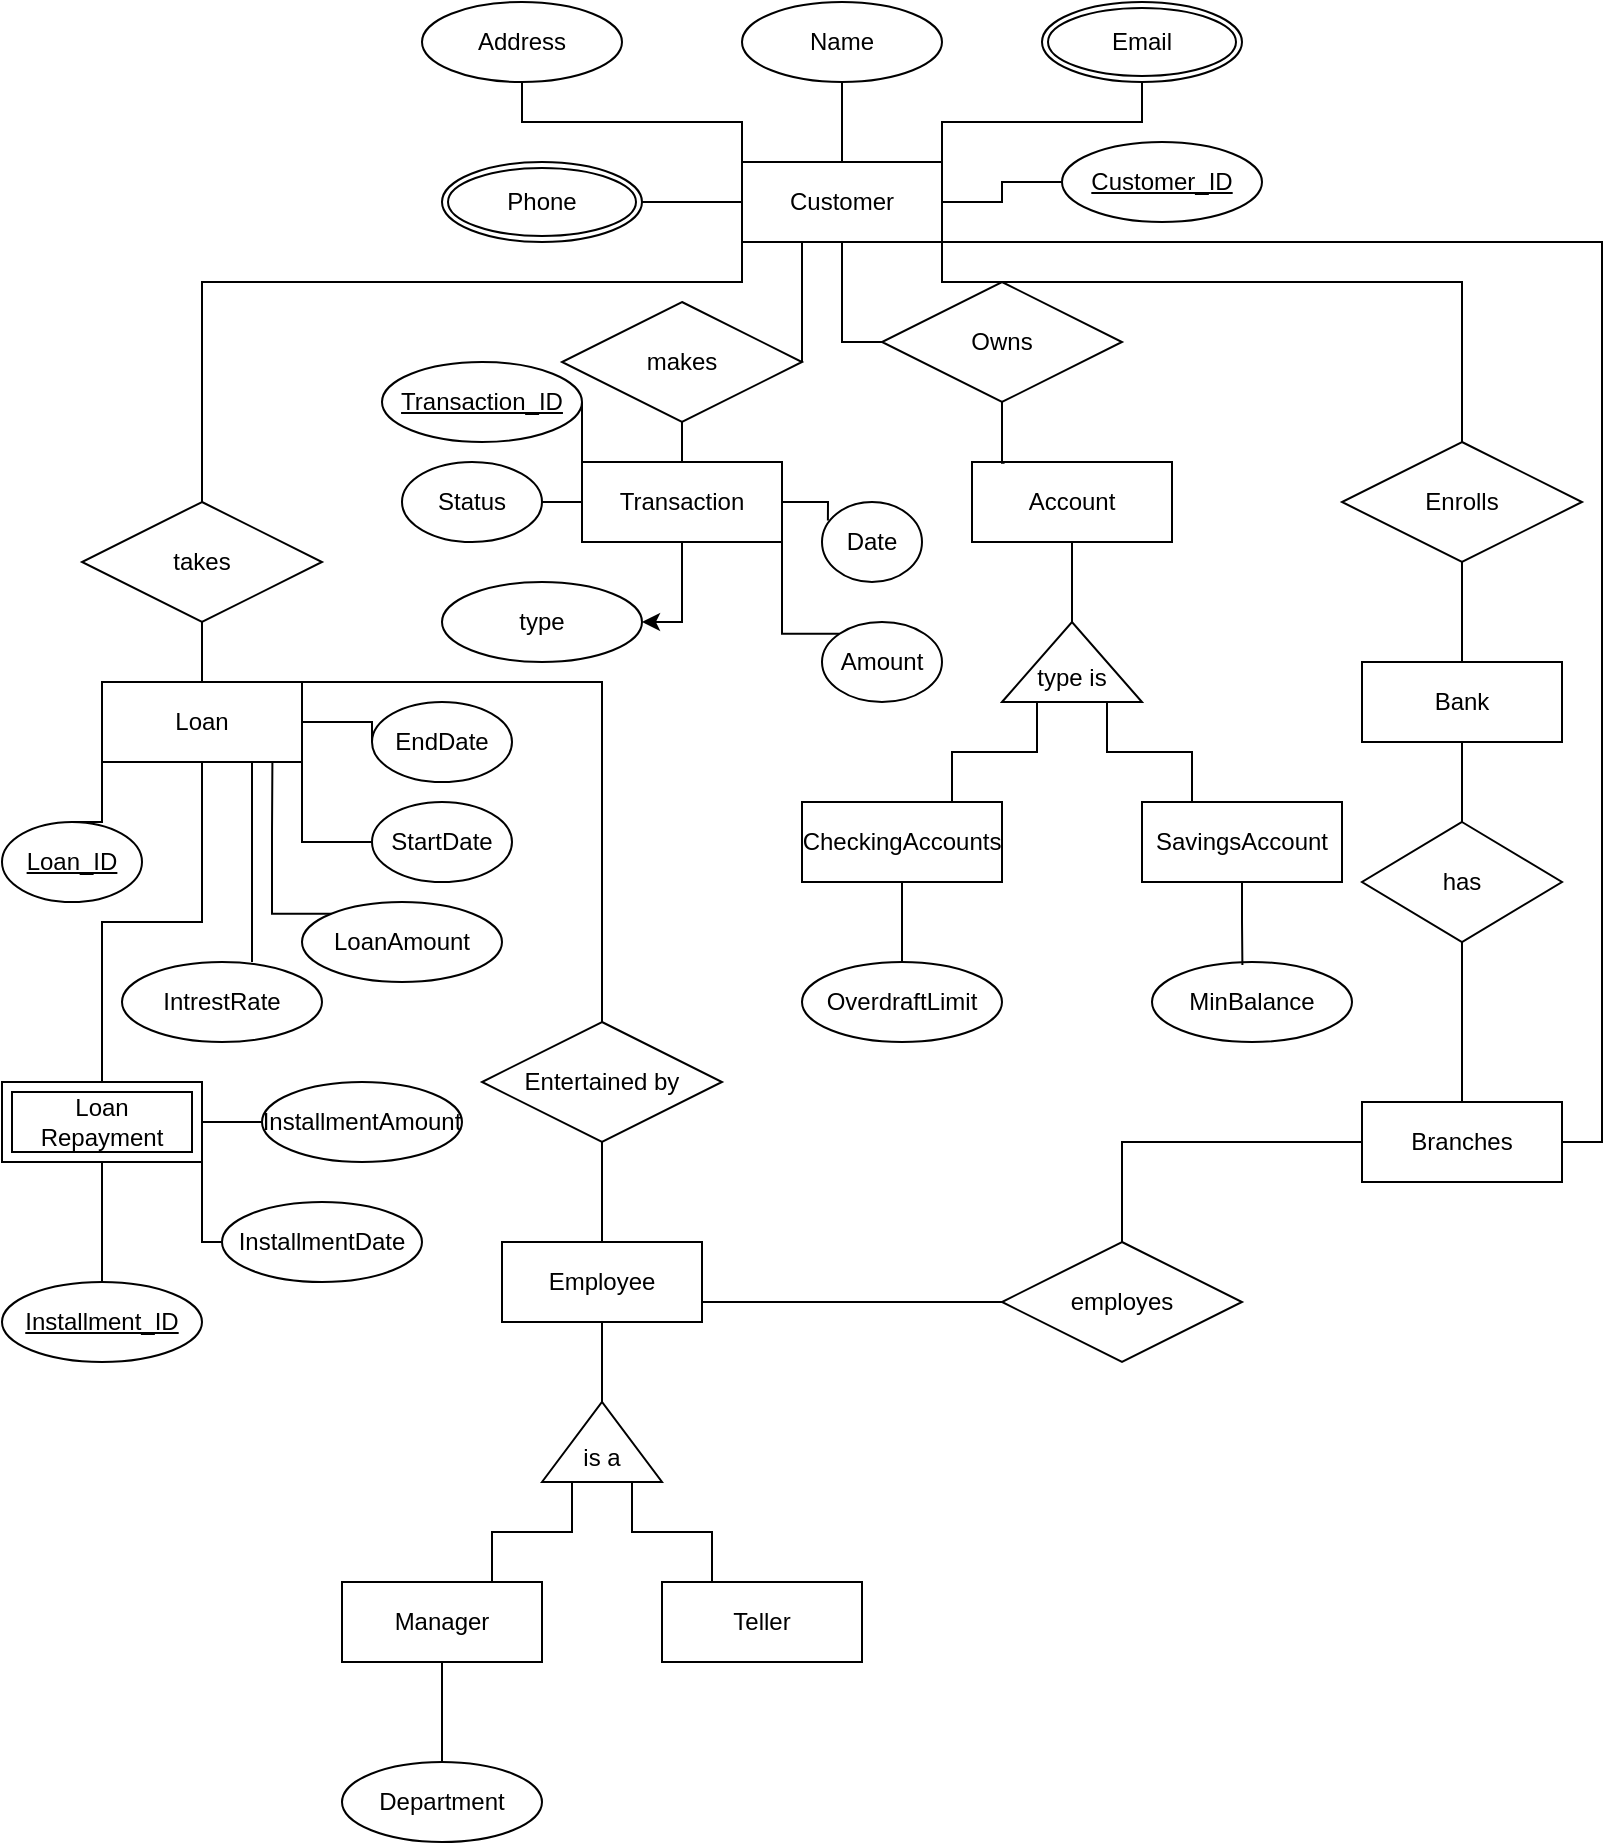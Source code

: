 <mxfile version="25.0.1">
  <diagram id="R2lEEEUBdFMjLlhIrx00" name="Page-1">
    <mxGraphModel dx="1060" dy="730" grid="1" gridSize="10" guides="1" tooltips="1" connect="1" arrows="0" fold="1" page="1" pageScale="1" pageWidth="850" pageHeight="1100" background="none" math="0" shadow="0" extFonts="Permanent Marker^https://fonts.googleapis.com/css?family=Permanent+Marker">
      <root>
        <mxCell id="0" />
        <mxCell id="1" parent="0" />
        <mxCell id="r_cgMFQIXdIlVLk1rQJB-13" style="edgeStyle=orthogonalEdgeStyle;rounded=0;orthogonalLoop=1;jettySize=auto;html=1;exitX=0.5;exitY=1;exitDx=0;exitDy=0;entryX=1;entryY=0.5;entryDx=0;entryDy=0;endArrow=none;endFill=0;" edge="1" parent="1" source="r_cgMFQIXdIlVLk1rQJB-1" target="r_cgMFQIXdIlVLk1rQJB-12">
          <mxGeometry relative="1" as="geometry" />
        </mxCell>
        <mxCell id="r_cgMFQIXdIlVLk1rQJB-1" value="Account" style="whiteSpace=wrap;html=1;align=center;" vertex="1" parent="1">
          <mxGeometry x="495" y="270" width="100" height="40" as="geometry" />
        </mxCell>
        <mxCell id="r_cgMFQIXdIlVLk1rQJB-16" style="edgeStyle=orthogonalEdgeStyle;rounded=0;orthogonalLoop=1;jettySize=auto;html=1;exitX=0;exitY=0.25;exitDx=0;exitDy=0;entryX=0.75;entryY=0;entryDx=0;entryDy=0;endArrow=none;endFill=0;" edge="1" parent="1" source="r_cgMFQIXdIlVLk1rQJB-12" target="r_cgMFQIXdIlVLk1rQJB-15">
          <mxGeometry relative="1" as="geometry" />
        </mxCell>
        <mxCell id="r_cgMFQIXdIlVLk1rQJB-17" style="edgeStyle=orthogonalEdgeStyle;rounded=0;orthogonalLoop=1;jettySize=auto;html=1;exitX=0;exitY=0.75;exitDx=0;exitDy=0;entryX=0.25;entryY=0;entryDx=0;entryDy=0;endArrow=none;endFill=0;" edge="1" parent="1" source="r_cgMFQIXdIlVLk1rQJB-12" target="r_cgMFQIXdIlVLk1rQJB-14">
          <mxGeometry relative="1" as="geometry" />
        </mxCell>
        <mxCell id="r_cgMFQIXdIlVLk1rQJB-12" value="&lt;div&gt;&lt;br&gt;&lt;/div&gt;type is" style="triangle;whiteSpace=wrap;html=1;direction=north;" vertex="1" parent="1">
          <mxGeometry x="510" y="350" width="70" height="40" as="geometry" />
        </mxCell>
        <mxCell id="r_cgMFQIXdIlVLk1rQJB-14" value="SavingsAccount" style="whiteSpace=wrap;html=1;align=center;" vertex="1" parent="1">
          <mxGeometry x="580" y="440" width="100" height="40" as="geometry" />
        </mxCell>
        <mxCell id="r_cgMFQIXdIlVLk1rQJB-35" style="edgeStyle=orthogonalEdgeStyle;rounded=0;orthogonalLoop=1;jettySize=auto;html=1;exitX=0.5;exitY=1;exitDx=0;exitDy=0;endArrow=none;endFill=0;" edge="1" parent="1" source="r_cgMFQIXdIlVLk1rQJB-15" target="r_cgMFQIXdIlVLk1rQJB-34">
          <mxGeometry relative="1" as="geometry" />
        </mxCell>
        <mxCell id="r_cgMFQIXdIlVLk1rQJB-15" value="CheckingAccounts" style="whiteSpace=wrap;html=1;align=center;" vertex="1" parent="1">
          <mxGeometry x="410" y="440" width="100" height="40" as="geometry" />
        </mxCell>
        <mxCell id="r_cgMFQIXdIlVLk1rQJB-20" style="edgeStyle=orthogonalEdgeStyle;rounded=0;orthogonalLoop=1;jettySize=auto;html=1;exitX=0.5;exitY=1;exitDx=0;exitDy=0;entryX=0;entryY=0.5;entryDx=0;entryDy=0;endArrow=none;endFill=0;" edge="1" parent="1" source="r_cgMFQIXdIlVLk1rQJB-18" target="r_cgMFQIXdIlVLk1rQJB-19">
          <mxGeometry relative="1" as="geometry" />
        </mxCell>
        <mxCell id="r_cgMFQIXdIlVLk1rQJB-23" style="edgeStyle=orthogonalEdgeStyle;rounded=0;orthogonalLoop=1;jettySize=auto;html=1;exitX=1;exitY=0.5;exitDx=0;exitDy=0;endArrow=none;endFill=0;" edge="1" parent="1" source="r_cgMFQIXdIlVLk1rQJB-18" target="r_cgMFQIXdIlVLk1rQJB-22">
          <mxGeometry relative="1" as="geometry" />
        </mxCell>
        <mxCell id="r_cgMFQIXdIlVLk1rQJB-29" style="edgeStyle=orthogonalEdgeStyle;rounded=0;orthogonalLoop=1;jettySize=auto;html=1;exitX=0.5;exitY=0;exitDx=0;exitDy=0;entryX=0.5;entryY=1;entryDx=0;entryDy=0;endArrow=none;endFill=0;" edge="1" parent="1" source="r_cgMFQIXdIlVLk1rQJB-18" target="r_cgMFQIXdIlVLk1rQJB-24">
          <mxGeometry relative="1" as="geometry" />
        </mxCell>
        <mxCell id="r_cgMFQIXdIlVLk1rQJB-94" style="edgeStyle=orthogonalEdgeStyle;rounded=0;orthogonalLoop=1;jettySize=auto;html=1;exitX=1;exitY=1;exitDx=0;exitDy=0;entryX=0.5;entryY=0;entryDx=0;entryDy=0;endArrow=none;endFill=0;" edge="1" parent="1" source="r_cgMFQIXdIlVLk1rQJB-18" target="r_cgMFQIXdIlVLk1rQJB-93">
          <mxGeometry relative="1" as="geometry">
            <Array as="points">
              <mxPoint x="480" y="180" />
              <mxPoint x="740" y="180" />
            </Array>
          </mxGeometry>
        </mxCell>
        <mxCell id="r_cgMFQIXdIlVLk1rQJB-107" style="edgeStyle=orthogonalEdgeStyle;rounded=0;orthogonalLoop=1;jettySize=auto;html=1;exitX=1;exitY=0.75;exitDx=0;exitDy=0;entryX=1;entryY=0.5;entryDx=0;entryDy=0;endArrow=none;endFill=0;" edge="1" parent="1" source="r_cgMFQIXdIlVLk1rQJB-18" target="r_cgMFQIXdIlVLk1rQJB-102">
          <mxGeometry relative="1" as="geometry">
            <Array as="points">
              <mxPoint x="480" y="160" />
              <mxPoint x="810" y="160" />
              <mxPoint x="810" y="610" />
            </Array>
          </mxGeometry>
        </mxCell>
        <mxCell id="r_cgMFQIXdIlVLk1rQJB-18" value="Customer" style="whiteSpace=wrap;html=1;align=center;" vertex="1" parent="1">
          <mxGeometry x="380" y="120" width="100" height="40" as="geometry" />
        </mxCell>
        <mxCell id="r_cgMFQIXdIlVLk1rQJB-21" style="edgeStyle=orthogonalEdgeStyle;rounded=0;orthogonalLoop=1;jettySize=auto;html=1;exitX=1;exitY=0.5;exitDx=0;exitDy=0;entryX=0.163;entryY=0.01;entryDx=0;entryDy=0;endArrow=none;endFill=0;entryPerimeter=0;" edge="1" parent="1" source="r_cgMFQIXdIlVLk1rQJB-19" target="r_cgMFQIXdIlVLk1rQJB-1">
          <mxGeometry relative="1" as="geometry">
            <Array as="points">
              <mxPoint x="510" y="210" />
              <mxPoint x="510" y="270" />
            </Array>
          </mxGeometry>
        </mxCell>
        <mxCell id="r_cgMFQIXdIlVLk1rQJB-19" value="Owns" style="shape=rhombus;perimeter=rhombusPerimeter;whiteSpace=wrap;html=1;align=center;" vertex="1" parent="1">
          <mxGeometry x="450" y="180" width="120" height="60" as="geometry" />
        </mxCell>
        <mxCell id="r_cgMFQIXdIlVLk1rQJB-22" value="Customer_ID" style="ellipse;whiteSpace=wrap;html=1;align=center;fontStyle=4;" vertex="1" parent="1">
          <mxGeometry x="540" y="110" width="100" height="40" as="geometry" />
        </mxCell>
        <mxCell id="r_cgMFQIXdIlVLk1rQJB-24" value="Name" style="ellipse;whiteSpace=wrap;html=1;align=center;" vertex="1" parent="1">
          <mxGeometry x="380" y="40" width="100" height="40" as="geometry" />
        </mxCell>
        <mxCell id="r_cgMFQIXdIlVLk1rQJB-31" style="edgeStyle=orthogonalEdgeStyle;rounded=0;orthogonalLoop=1;jettySize=auto;html=1;exitX=0.5;exitY=1;exitDx=0;exitDy=0;entryX=0;entryY=0;entryDx=0;entryDy=0;endArrow=none;endFill=0;" edge="1" parent="1" source="r_cgMFQIXdIlVLk1rQJB-25" target="r_cgMFQIXdIlVLk1rQJB-18">
          <mxGeometry relative="1" as="geometry" />
        </mxCell>
        <mxCell id="r_cgMFQIXdIlVLk1rQJB-25" value="Address" style="ellipse;whiteSpace=wrap;html=1;align=center;" vertex="1" parent="1">
          <mxGeometry x="220" y="40" width="100" height="40" as="geometry" />
        </mxCell>
        <mxCell id="r_cgMFQIXdIlVLk1rQJB-32" style="edgeStyle=orthogonalEdgeStyle;rounded=0;orthogonalLoop=1;jettySize=auto;html=1;exitX=1;exitY=0.5;exitDx=0;exitDy=0;endArrow=none;endFill=0;" edge="1" parent="1" source="r_cgMFQIXdIlVLk1rQJB-26" target="r_cgMFQIXdIlVLk1rQJB-18">
          <mxGeometry relative="1" as="geometry" />
        </mxCell>
        <mxCell id="r_cgMFQIXdIlVLk1rQJB-26" value="Phone" style="ellipse;shape=doubleEllipse;margin=3;whiteSpace=wrap;html=1;align=center;" vertex="1" parent="1">
          <mxGeometry x="230" y="120" width="100" height="40" as="geometry" />
        </mxCell>
        <mxCell id="r_cgMFQIXdIlVLk1rQJB-30" style="edgeStyle=orthogonalEdgeStyle;rounded=0;orthogonalLoop=1;jettySize=auto;html=1;exitX=0.5;exitY=1;exitDx=0;exitDy=0;entryX=1;entryY=0;entryDx=0;entryDy=0;endArrow=none;endFill=0;" edge="1" parent="1" source="r_cgMFQIXdIlVLk1rQJB-28" target="r_cgMFQIXdIlVLk1rQJB-18">
          <mxGeometry relative="1" as="geometry" />
        </mxCell>
        <mxCell id="r_cgMFQIXdIlVLk1rQJB-28" value="Email" style="ellipse;shape=doubleEllipse;margin=3;whiteSpace=wrap;html=1;align=center;" vertex="1" parent="1">
          <mxGeometry x="530" y="40" width="100" height="40" as="geometry" />
        </mxCell>
        <mxCell id="r_cgMFQIXdIlVLk1rQJB-33" value="MinBalance" style="ellipse;whiteSpace=wrap;html=1;align=center;" vertex="1" parent="1">
          <mxGeometry x="585" y="520" width="100" height="40" as="geometry" />
        </mxCell>
        <mxCell id="r_cgMFQIXdIlVLk1rQJB-34" value="OverdraftLimit" style="ellipse;whiteSpace=wrap;html=1;align=center;" vertex="1" parent="1">
          <mxGeometry x="410" y="520" width="100" height="40" as="geometry" />
        </mxCell>
        <mxCell id="r_cgMFQIXdIlVLk1rQJB-36" style="edgeStyle=orthogonalEdgeStyle;rounded=0;orthogonalLoop=1;jettySize=auto;html=1;exitX=0.5;exitY=1;exitDx=0;exitDy=0;entryX=0.452;entryY=0.038;entryDx=0;entryDy=0;entryPerimeter=0;endArrow=none;endFill=0;" edge="1" parent="1" source="r_cgMFQIXdIlVLk1rQJB-14" target="r_cgMFQIXdIlVLk1rQJB-33">
          <mxGeometry relative="1" as="geometry" />
        </mxCell>
        <mxCell id="r_cgMFQIXdIlVLk1rQJB-42" style="edgeStyle=orthogonalEdgeStyle;rounded=0;orthogonalLoop=1;jettySize=auto;html=1;exitX=1;exitY=0.5;exitDx=0;exitDy=0;entryX=0.25;entryY=1;entryDx=0;entryDy=0;endArrow=none;endFill=0;" edge="1" parent="1" source="r_cgMFQIXdIlVLk1rQJB-37" target="r_cgMFQIXdIlVLk1rQJB-18">
          <mxGeometry relative="1" as="geometry">
            <Array as="points">
              <mxPoint x="410" y="160" />
            </Array>
          </mxGeometry>
        </mxCell>
        <mxCell id="r_cgMFQIXdIlVLk1rQJB-44" style="edgeStyle=orthogonalEdgeStyle;rounded=0;orthogonalLoop=1;jettySize=auto;html=1;exitX=0.5;exitY=1;exitDx=0;exitDy=0;entryX=0.5;entryY=0;entryDx=0;entryDy=0;endArrow=none;endFill=0;" edge="1" parent="1" source="r_cgMFQIXdIlVLk1rQJB-37" target="r_cgMFQIXdIlVLk1rQJB-43">
          <mxGeometry relative="1" as="geometry" />
        </mxCell>
        <mxCell id="r_cgMFQIXdIlVLk1rQJB-37" value="makes" style="shape=rhombus;perimeter=rhombusPerimeter;whiteSpace=wrap;html=1;align=center;" vertex="1" parent="1">
          <mxGeometry x="290" y="190.0" width="120" height="60" as="geometry" />
        </mxCell>
        <mxCell id="r_cgMFQIXdIlVLk1rQJB-77" style="edgeStyle=orthogonalEdgeStyle;rounded=0;orthogonalLoop=1;jettySize=auto;html=1;exitX=0.25;exitY=1;exitDx=0;exitDy=0;entryX=1;entryY=0.5;entryDx=0;entryDy=0;" edge="1" parent="1" source="r_cgMFQIXdIlVLk1rQJB-43" target="r_cgMFQIXdIlVLk1rQJB-76">
          <mxGeometry relative="1" as="geometry">
            <Array as="points">
              <mxPoint x="350" y="310" />
              <mxPoint x="350" y="350" />
            </Array>
          </mxGeometry>
        </mxCell>
        <mxCell id="r_cgMFQIXdIlVLk1rQJB-43" value="Transaction" style="whiteSpace=wrap;html=1;align=center;" vertex="1" parent="1">
          <mxGeometry x="300" y="270" width="100" height="40" as="geometry" />
        </mxCell>
        <mxCell id="r_cgMFQIXdIlVLk1rQJB-59" style="edgeStyle=orthogonalEdgeStyle;rounded=0;orthogonalLoop=1;jettySize=auto;html=1;exitX=1;exitY=0.5;exitDx=0;exitDy=0;entryX=0;entryY=0;entryDx=0;entryDy=0;endArrow=none;endFill=0;" edge="1" parent="1" source="r_cgMFQIXdIlVLk1rQJB-45" target="r_cgMFQIXdIlVLk1rQJB-43">
          <mxGeometry relative="1" as="geometry" />
        </mxCell>
        <mxCell id="r_cgMFQIXdIlVLk1rQJB-45" value="Transaction_ID" style="ellipse;whiteSpace=wrap;html=1;align=center;fontStyle=4;" vertex="1" parent="1">
          <mxGeometry x="200" y="220" width="100" height="40" as="geometry" />
        </mxCell>
        <mxCell id="r_cgMFQIXdIlVLk1rQJB-46" style="edgeStyle=orthogonalEdgeStyle;rounded=0;orthogonalLoop=1;jettySize=auto;html=1;exitX=0.5;exitY=1;exitDx=0;exitDy=0;entryX=1;entryY=0.5;entryDx=0;entryDy=0;endArrow=none;endFill=0;" edge="1" parent="1" source="r_cgMFQIXdIlVLk1rQJB-47" target="r_cgMFQIXdIlVLk1rQJB-49">
          <mxGeometry relative="1" as="geometry" />
        </mxCell>
        <mxCell id="r_cgMFQIXdIlVLk1rQJB-98" style="edgeStyle=orthogonalEdgeStyle;rounded=0;orthogonalLoop=1;jettySize=auto;html=1;exitX=1;exitY=0.75;exitDx=0;exitDy=0;entryX=0;entryY=0.5;entryDx=0;entryDy=0;endArrow=none;endFill=0;" edge="1" parent="1" source="r_cgMFQIXdIlVLk1rQJB-47" target="r_cgMFQIXdIlVLk1rQJB-97">
          <mxGeometry relative="1" as="geometry" />
        </mxCell>
        <mxCell id="r_cgMFQIXdIlVLk1rQJB-47" value="Employee" style="whiteSpace=wrap;html=1;align=center;" vertex="1" parent="1">
          <mxGeometry x="260" y="660" width="100" height="40" as="geometry" />
        </mxCell>
        <mxCell id="r_cgMFQIXdIlVLk1rQJB-48" style="edgeStyle=orthogonalEdgeStyle;rounded=0;orthogonalLoop=1;jettySize=auto;html=1;exitX=0;exitY=0.75;exitDx=0;exitDy=0;entryX=0.25;entryY=0;entryDx=0;entryDy=0;endArrow=none;endFill=0;" edge="1" parent="1" source="r_cgMFQIXdIlVLk1rQJB-49" target="r_cgMFQIXdIlVLk1rQJB-52">
          <mxGeometry relative="1" as="geometry" />
        </mxCell>
        <mxCell id="r_cgMFQIXdIlVLk1rQJB-49" value="&lt;div&gt;&lt;span style=&quot;background-color: initial;&quot;&gt;&lt;br&gt;&lt;/span&gt;&lt;/div&gt;&lt;span style=&quot;background-color: initial;&quot;&gt;is a&lt;/span&gt;" style="triangle;whiteSpace=wrap;html=1;direction=north;" vertex="1" parent="1">
          <mxGeometry x="280" y="740" width="60" height="40" as="geometry" />
        </mxCell>
        <mxCell id="r_cgMFQIXdIlVLk1rQJB-50" style="edgeStyle=orthogonalEdgeStyle;rounded=0;orthogonalLoop=1;jettySize=auto;html=1;exitX=0.75;exitY=0;exitDx=0;exitDy=0;entryX=0;entryY=0.25;entryDx=0;entryDy=0;endArrow=none;endFill=0;" edge="1" parent="1" source="r_cgMFQIXdIlVLk1rQJB-51" target="r_cgMFQIXdIlVLk1rQJB-49">
          <mxGeometry relative="1" as="geometry" />
        </mxCell>
        <mxCell id="r_cgMFQIXdIlVLk1rQJB-106" style="edgeStyle=orthogonalEdgeStyle;rounded=0;orthogonalLoop=1;jettySize=auto;html=1;exitX=0.5;exitY=1;exitDx=0;exitDy=0;endArrow=none;endFill=0;" edge="1" parent="1" source="r_cgMFQIXdIlVLk1rQJB-51" target="r_cgMFQIXdIlVLk1rQJB-105">
          <mxGeometry relative="1" as="geometry" />
        </mxCell>
        <mxCell id="r_cgMFQIXdIlVLk1rQJB-51" value="Manager" style="whiteSpace=wrap;html=1;align=center;" vertex="1" parent="1">
          <mxGeometry x="180" y="830" width="100" height="40" as="geometry" />
        </mxCell>
        <mxCell id="r_cgMFQIXdIlVLk1rQJB-52" value="Teller" style="whiteSpace=wrap;html=1;align=center;" vertex="1" parent="1">
          <mxGeometry x="340" y="830" width="100" height="40" as="geometry" />
        </mxCell>
        <mxCell id="r_cgMFQIXdIlVLk1rQJB-53" value="Date" style="ellipse;whiteSpace=wrap;html=1;align=center;" vertex="1" parent="1">
          <mxGeometry x="420" y="290" width="50" height="40" as="geometry" />
        </mxCell>
        <mxCell id="r_cgMFQIXdIlVLk1rQJB-62" style="edgeStyle=orthogonalEdgeStyle;rounded=0;orthogonalLoop=1;jettySize=auto;html=1;exitX=0;exitY=0;exitDx=0;exitDy=0;entryX=1;entryY=1;entryDx=0;entryDy=0;endArrow=none;endFill=0;" edge="1" parent="1" source="r_cgMFQIXdIlVLk1rQJB-54" target="r_cgMFQIXdIlVLk1rQJB-43">
          <mxGeometry relative="1" as="geometry" />
        </mxCell>
        <mxCell id="r_cgMFQIXdIlVLk1rQJB-54" value="Amount" style="ellipse;whiteSpace=wrap;html=1;align=center;" vertex="1" parent="1">
          <mxGeometry x="420" y="350" width="60" height="40" as="geometry" />
        </mxCell>
        <mxCell id="r_cgMFQIXdIlVLk1rQJB-55" value="IntrestRate" style="ellipse;whiteSpace=wrap;html=1;align=center;" vertex="1" parent="1">
          <mxGeometry x="70" y="520" width="100" height="40" as="geometry" />
        </mxCell>
        <mxCell id="r_cgMFQIXdIlVLk1rQJB-56" value="StartDate" style="ellipse;whiteSpace=wrap;html=1;align=center;" vertex="1" parent="1">
          <mxGeometry x="195" y="440" width="70" height="40" as="geometry" />
        </mxCell>
        <mxCell id="r_cgMFQIXdIlVLk1rQJB-57" value="EndDate" style="ellipse;whiteSpace=wrap;html=1;align=center;" vertex="1" parent="1">
          <mxGeometry x="195" y="390" width="70" height="40" as="geometry" />
        </mxCell>
        <mxCell id="r_cgMFQIXdIlVLk1rQJB-60" style="edgeStyle=orthogonalEdgeStyle;rounded=0;orthogonalLoop=1;jettySize=auto;html=1;exitX=1;exitY=0.5;exitDx=0;exitDy=0;entryX=0;entryY=0.5;entryDx=0;entryDy=0;endArrow=none;endFill=0;" edge="1" parent="1" source="r_cgMFQIXdIlVLk1rQJB-58" target="r_cgMFQIXdIlVLk1rQJB-43">
          <mxGeometry relative="1" as="geometry" />
        </mxCell>
        <mxCell id="r_cgMFQIXdIlVLk1rQJB-58" value="Status" style="ellipse;whiteSpace=wrap;html=1;align=center;" vertex="1" parent="1">
          <mxGeometry x="210" y="270" width="70" height="40" as="geometry" />
        </mxCell>
        <mxCell id="r_cgMFQIXdIlVLk1rQJB-61" style="edgeStyle=orthogonalEdgeStyle;rounded=0;orthogonalLoop=1;jettySize=auto;html=1;exitX=1;exitY=0.5;exitDx=0;exitDy=0;entryX=0.059;entryY=0.23;entryDx=0;entryDy=0;entryPerimeter=0;endArrow=none;endFill=0;" edge="1" parent="1" source="r_cgMFQIXdIlVLk1rQJB-43" target="r_cgMFQIXdIlVLk1rQJB-53">
          <mxGeometry relative="1" as="geometry" />
        </mxCell>
        <mxCell id="r_cgMFQIXdIlVLk1rQJB-68" style="edgeStyle=orthogonalEdgeStyle;rounded=0;orthogonalLoop=1;jettySize=auto;html=1;exitX=0.5;exitY=0;exitDx=0;exitDy=0;entryX=0;entryY=1;entryDx=0;entryDy=0;endArrow=none;endFill=0;" edge="1" parent="1" source="r_cgMFQIXdIlVLk1rQJB-67" target="r_cgMFQIXdIlVLk1rQJB-18">
          <mxGeometry relative="1" as="geometry">
            <Array as="points">
              <mxPoint x="110" y="180" />
              <mxPoint x="380" y="180" />
            </Array>
          </mxGeometry>
        </mxCell>
        <mxCell id="r_cgMFQIXdIlVLk1rQJB-70" style="edgeStyle=orthogonalEdgeStyle;rounded=0;orthogonalLoop=1;jettySize=auto;html=1;exitX=0.5;exitY=1;exitDx=0;exitDy=0;entryX=0.5;entryY=0;entryDx=0;entryDy=0;endArrow=none;endFill=0;" edge="1" parent="1" source="r_cgMFQIXdIlVLk1rQJB-67" target="r_cgMFQIXdIlVLk1rQJB-69">
          <mxGeometry relative="1" as="geometry" />
        </mxCell>
        <mxCell id="r_cgMFQIXdIlVLk1rQJB-67" value="takes" style="shape=rhombus;perimeter=rhombusPerimeter;whiteSpace=wrap;html=1;align=center;" vertex="1" parent="1">
          <mxGeometry x="50" y="290" width="120" height="60" as="geometry" />
        </mxCell>
        <mxCell id="r_cgMFQIXdIlVLk1rQJB-74" style="edgeStyle=orthogonalEdgeStyle;rounded=0;orthogonalLoop=1;jettySize=auto;html=1;exitX=0.5;exitY=1;exitDx=0;exitDy=0;endArrow=none;endFill=0;" edge="1" parent="1" source="r_cgMFQIXdIlVLk1rQJB-69" target="r_cgMFQIXdIlVLk1rQJB-73">
          <mxGeometry relative="1" as="geometry" />
        </mxCell>
        <mxCell id="r_cgMFQIXdIlVLk1rQJB-79" style="edgeStyle=orthogonalEdgeStyle;rounded=0;orthogonalLoop=1;jettySize=auto;html=1;exitX=1;exitY=0.5;exitDx=0;exitDy=0;entryX=0;entryY=0.5;entryDx=0;entryDy=0;endArrow=none;endFill=0;" edge="1" parent="1" source="r_cgMFQIXdIlVLk1rQJB-69" target="r_cgMFQIXdIlVLk1rQJB-57">
          <mxGeometry relative="1" as="geometry" />
        </mxCell>
        <mxCell id="r_cgMFQIXdIlVLk1rQJB-80" style="edgeStyle=orthogonalEdgeStyle;rounded=0;orthogonalLoop=1;jettySize=auto;html=1;exitX=1;exitY=1;exitDx=0;exitDy=0;entryX=0;entryY=0.5;entryDx=0;entryDy=0;endArrow=none;endFill=0;" edge="1" parent="1" source="r_cgMFQIXdIlVLk1rQJB-69" target="r_cgMFQIXdIlVLk1rQJB-56">
          <mxGeometry relative="1" as="geometry" />
        </mxCell>
        <mxCell id="r_cgMFQIXdIlVLk1rQJB-83" style="edgeStyle=orthogonalEdgeStyle;rounded=0;orthogonalLoop=1;jettySize=auto;html=1;exitX=1;exitY=0;exitDx=0;exitDy=0;entryX=0.5;entryY=0;entryDx=0;entryDy=0;endArrow=none;endFill=0;" edge="1" parent="1" source="r_cgMFQIXdIlVLk1rQJB-69" target="r_cgMFQIXdIlVLk1rQJB-82">
          <mxGeometry relative="1" as="geometry">
            <Array as="points">
              <mxPoint x="310" y="380" />
            </Array>
          </mxGeometry>
        </mxCell>
        <mxCell id="r_cgMFQIXdIlVLk1rQJB-69" value="Loan" style="whiteSpace=wrap;html=1;align=center;" vertex="1" parent="1">
          <mxGeometry x="60" y="380" width="100" height="40" as="geometry" />
        </mxCell>
        <mxCell id="r_cgMFQIXdIlVLk1rQJB-72" style="edgeStyle=orthogonalEdgeStyle;rounded=0;orthogonalLoop=1;jettySize=auto;html=1;exitX=0.5;exitY=0;exitDx=0;exitDy=0;entryX=0;entryY=1;entryDx=0;entryDy=0;endArrow=none;endFill=0;" edge="1" parent="1" source="r_cgMFQIXdIlVLk1rQJB-71" target="r_cgMFQIXdIlVLk1rQJB-69">
          <mxGeometry relative="1" as="geometry" />
        </mxCell>
        <mxCell id="r_cgMFQIXdIlVLk1rQJB-71" value="Loan_ID" style="ellipse;whiteSpace=wrap;html=1;align=center;fontStyle=4;" vertex="1" parent="1">
          <mxGeometry x="10" y="450" width="70" height="40" as="geometry" />
        </mxCell>
        <mxCell id="r_cgMFQIXdIlVLk1rQJB-87" style="edgeStyle=orthogonalEdgeStyle;rounded=0;orthogonalLoop=1;jettySize=auto;html=1;exitX=1;exitY=0.5;exitDx=0;exitDy=0;entryX=0;entryY=0.5;entryDx=0;entryDy=0;endArrow=none;endFill=0;" edge="1" parent="1" source="r_cgMFQIXdIlVLk1rQJB-73" target="r_cgMFQIXdIlVLk1rQJB-86">
          <mxGeometry relative="1" as="geometry" />
        </mxCell>
        <mxCell id="r_cgMFQIXdIlVLk1rQJB-88" style="edgeStyle=orthogonalEdgeStyle;rounded=0;orthogonalLoop=1;jettySize=auto;html=1;exitX=0.25;exitY=1;exitDx=0;exitDy=0;entryX=0.5;entryY=0;entryDx=0;entryDy=0;endArrow=none;endFill=0;" edge="1" parent="1" source="r_cgMFQIXdIlVLk1rQJB-73" target="r_cgMFQIXdIlVLk1rQJB-85">
          <mxGeometry relative="1" as="geometry">
            <Array as="points">
              <mxPoint x="60" y="620" />
            </Array>
          </mxGeometry>
        </mxCell>
        <mxCell id="r_cgMFQIXdIlVLk1rQJB-90" style="edgeStyle=orthogonalEdgeStyle;rounded=0;orthogonalLoop=1;jettySize=auto;html=1;exitX=1;exitY=1;exitDx=0;exitDy=0;entryX=0;entryY=0.5;entryDx=0;entryDy=0;endArrow=none;endFill=0;" edge="1" parent="1" source="r_cgMFQIXdIlVLk1rQJB-73" target="r_cgMFQIXdIlVLk1rQJB-89">
          <mxGeometry relative="1" as="geometry">
            <Array as="points">
              <mxPoint x="110" y="660" />
            </Array>
          </mxGeometry>
        </mxCell>
        <mxCell id="r_cgMFQIXdIlVLk1rQJB-73" value="Loan Repayment" style="shape=ext;margin=3;double=1;whiteSpace=wrap;html=1;align=center;" vertex="1" parent="1">
          <mxGeometry x="10" y="580" width="100" height="40" as="geometry" />
        </mxCell>
        <mxCell id="r_cgMFQIXdIlVLk1rQJB-75" value="LoanAmount" style="ellipse;whiteSpace=wrap;html=1;align=center;" vertex="1" parent="1">
          <mxGeometry x="160" y="490" width="100" height="40" as="geometry" />
        </mxCell>
        <mxCell id="r_cgMFQIXdIlVLk1rQJB-76" value="type" style="ellipse;whiteSpace=wrap;html=1;align=center;" vertex="1" parent="1">
          <mxGeometry x="230" y="330" width="100" height="40" as="geometry" />
        </mxCell>
        <mxCell id="r_cgMFQIXdIlVLk1rQJB-78" style="edgeStyle=orthogonalEdgeStyle;rounded=0;orthogonalLoop=1;jettySize=auto;html=1;exitX=0.75;exitY=1;exitDx=0;exitDy=0;endArrow=none;endFill=0;" edge="1" parent="1" source="r_cgMFQIXdIlVLk1rQJB-69">
          <mxGeometry relative="1" as="geometry">
            <mxPoint x="135" y="520" as="targetPoint" />
          </mxGeometry>
        </mxCell>
        <mxCell id="r_cgMFQIXdIlVLk1rQJB-81" style="edgeStyle=orthogonalEdgeStyle;rounded=0;orthogonalLoop=1;jettySize=auto;html=1;exitX=0;exitY=0;exitDx=0;exitDy=0;entryX=0.852;entryY=1;entryDx=0;entryDy=0;entryPerimeter=0;endArrow=none;endFill=0;" edge="1" parent="1" source="r_cgMFQIXdIlVLk1rQJB-75" target="r_cgMFQIXdIlVLk1rQJB-69">
          <mxGeometry relative="1" as="geometry">
            <Array as="points">
              <mxPoint x="145" y="496" />
              <mxPoint x="145" y="455" />
            </Array>
          </mxGeometry>
        </mxCell>
        <mxCell id="r_cgMFQIXdIlVLk1rQJB-84" style="edgeStyle=orthogonalEdgeStyle;rounded=0;orthogonalLoop=1;jettySize=auto;html=1;exitX=0.5;exitY=1;exitDx=0;exitDy=0;entryX=0.5;entryY=0;entryDx=0;entryDy=0;endArrow=none;endFill=0;" edge="1" parent="1" source="r_cgMFQIXdIlVLk1rQJB-82" target="r_cgMFQIXdIlVLk1rQJB-47">
          <mxGeometry relative="1" as="geometry" />
        </mxCell>
        <mxCell id="r_cgMFQIXdIlVLk1rQJB-82" value="Entertained by" style="shape=rhombus;perimeter=rhombusPerimeter;whiteSpace=wrap;html=1;align=center;" vertex="1" parent="1">
          <mxGeometry x="250" y="550" width="120" height="60" as="geometry" />
        </mxCell>
        <mxCell id="r_cgMFQIXdIlVLk1rQJB-85" value="Installment_ID" style="ellipse;whiteSpace=wrap;html=1;align=center;fontStyle=4;" vertex="1" parent="1">
          <mxGeometry x="10" y="680" width="100" height="40" as="geometry" />
        </mxCell>
        <mxCell id="r_cgMFQIXdIlVLk1rQJB-86" value="InstallmentAmount" style="ellipse;whiteSpace=wrap;html=1;align=center;" vertex="1" parent="1">
          <mxGeometry x="140" y="580" width="100" height="40" as="geometry" />
        </mxCell>
        <mxCell id="r_cgMFQIXdIlVLk1rQJB-89" value="InstallmentDate" style="ellipse;whiteSpace=wrap;html=1;align=center;" vertex="1" parent="1">
          <mxGeometry x="120" y="640" width="100" height="40" as="geometry" />
        </mxCell>
        <mxCell id="r_cgMFQIXdIlVLk1rQJB-101" style="edgeStyle=orthogonalEdgeStyle;rounded=0;orthogonalLoop=1;jettySize=auto;html=1;exitX=0.5;exitY=1;exitDx=0;exitDy=0;entryX=0.5;entryY=0;entryDx=0;entryDy=0;endArrow=none;endFill=0;" edge="1" parent="1" source="r_cgMFQIXdIlVLk1rQJB-92" target="r_cgMFQIXdIlVLk1rQJB-100">
          <mxGeometry relative="1" as="geometry" />
        </mxCell>
        <mxCell id="r_cgMFQIXdIlVLk1rQJB-92" value="Bank" style="whiteSpace=wrap;html=1;align=center;" vertex="1" parent="1">
          <mxGeometry x="690" y="370" width="100" height="40" as="geometry" />
        </mxCell>
        <mxCell id="r_cgMFQIXdIlVLk1rQJB-95" style="edgeStyle=orthogonalEdgeStyle;rounded=0;orthogonalLoop=1;jettySize=auto;html=1;exitX=0.5;exitY=1;exitDx=0;exitDy=0;endArrow=none;endFill=0;" edge="1" parent="1" source="r_cgMFQIXdIlVLk1rQJB-93" target="r_cgMFQIXdIlVLk1rQJB-92">
          <mxGeometry relative="1" as="geometry" />
        </mxCell>
        <mxCell id="r_cgMFQIXdIlVLk1rQJB-93" value="Enrolls" style="shape=rhombus;perimeter=rhombusPerimeter;whiteSpace=wrap;html=1;align=center;" vertex="1" parent="1">
          <mxGeometry x="680" y="260" width="120" height="60" as="geometry" />
        </mxCell>
        <mxCell id="r_cgMFQIXdIlVLk1rQJB-104" style="edgeStyle=orthogonalEdgeStyle;rounded=0;orthogonalLoop=1;jettySize=auto;html=1;exitX=0.5;exitY=0;exitDx=0;exitDy=0;entryX=0;entryY=0.5;entryDx=0;entryDy=0;endArrow=none;endFill=0;" edge="1" parent="1" source="r_cgMFQIXdIlVLk1rQJB-97" target="r_cgMFQIXdIlVLk1rQJB-102">
          <mxGeometry relative="1" as="geometry" />
        </mxCell>
        <mxCell id="r_cgMFQIXdIlVLk1rQJB-97" value="employes" style="shape=rhombus;perimeter=rhombusPerimeter;whiteSpace=wrap;html=1;align=center;" vertex="1" parent="1">
          <mxGeometry x="510" y="660" width="120" height="60" as="geometry" />
        </mxCell>
        <mxCell id="r_cgMFQIXdIlVLk1rQJB-103" style="edgeStyle=orthogonalEdgeStyle;rounded=0;orthogonalLoop=1;jettySize=auto;html=1;exitX=0.5;exitY=1;exitDx=0;exitDy=0;entryX=0.5;entryY=0;entryDx=0;entryDy=0;endArrow=none;endFill=0;" edge="1" parent="1" source="r_cgMFQIXdIlVLk1rQJB-100" target="r_cgMFQIXdIlVLk1rQJB-102">
          <mxGeometry relative="1" as="geometry" />
        </mxCell>
        <mxCell id="r_cgMFQIXdIlVLk1rQJB-100" value="has" style="shape=rhombus;perimeter=rhombusPerimeter;whiteSpace=wrap;html=1;align=center;" vertex="1" parent="1">
          <mxGeometry x="690" y="450" width="100" height="60" as="geometry" />
        </mxCell>
        <mxCell id="r_cgMFQIXdIlVLk1rQJB-102" value="Branches" style="whiteSpace=wrap;html=1;align=center;" vertex="1" parent="1">
          <mxGeometry x="690" y="590" width="100" height="40" as="geometry" />
        </mxCell>
        <mxCell id="r_cgMFQIXdIlVLk1rQJB-105" value="Department" style="ellipse;whiteSpace=wrap;html=1;align=center;" vertex="1" parent="1">
          <mxGeometry x="180" y="920" width="100" height="40" as="geometry" />
        </mxCell>
      </root>
    </mxGraphModel>
  </diagram>
</mxfile>
